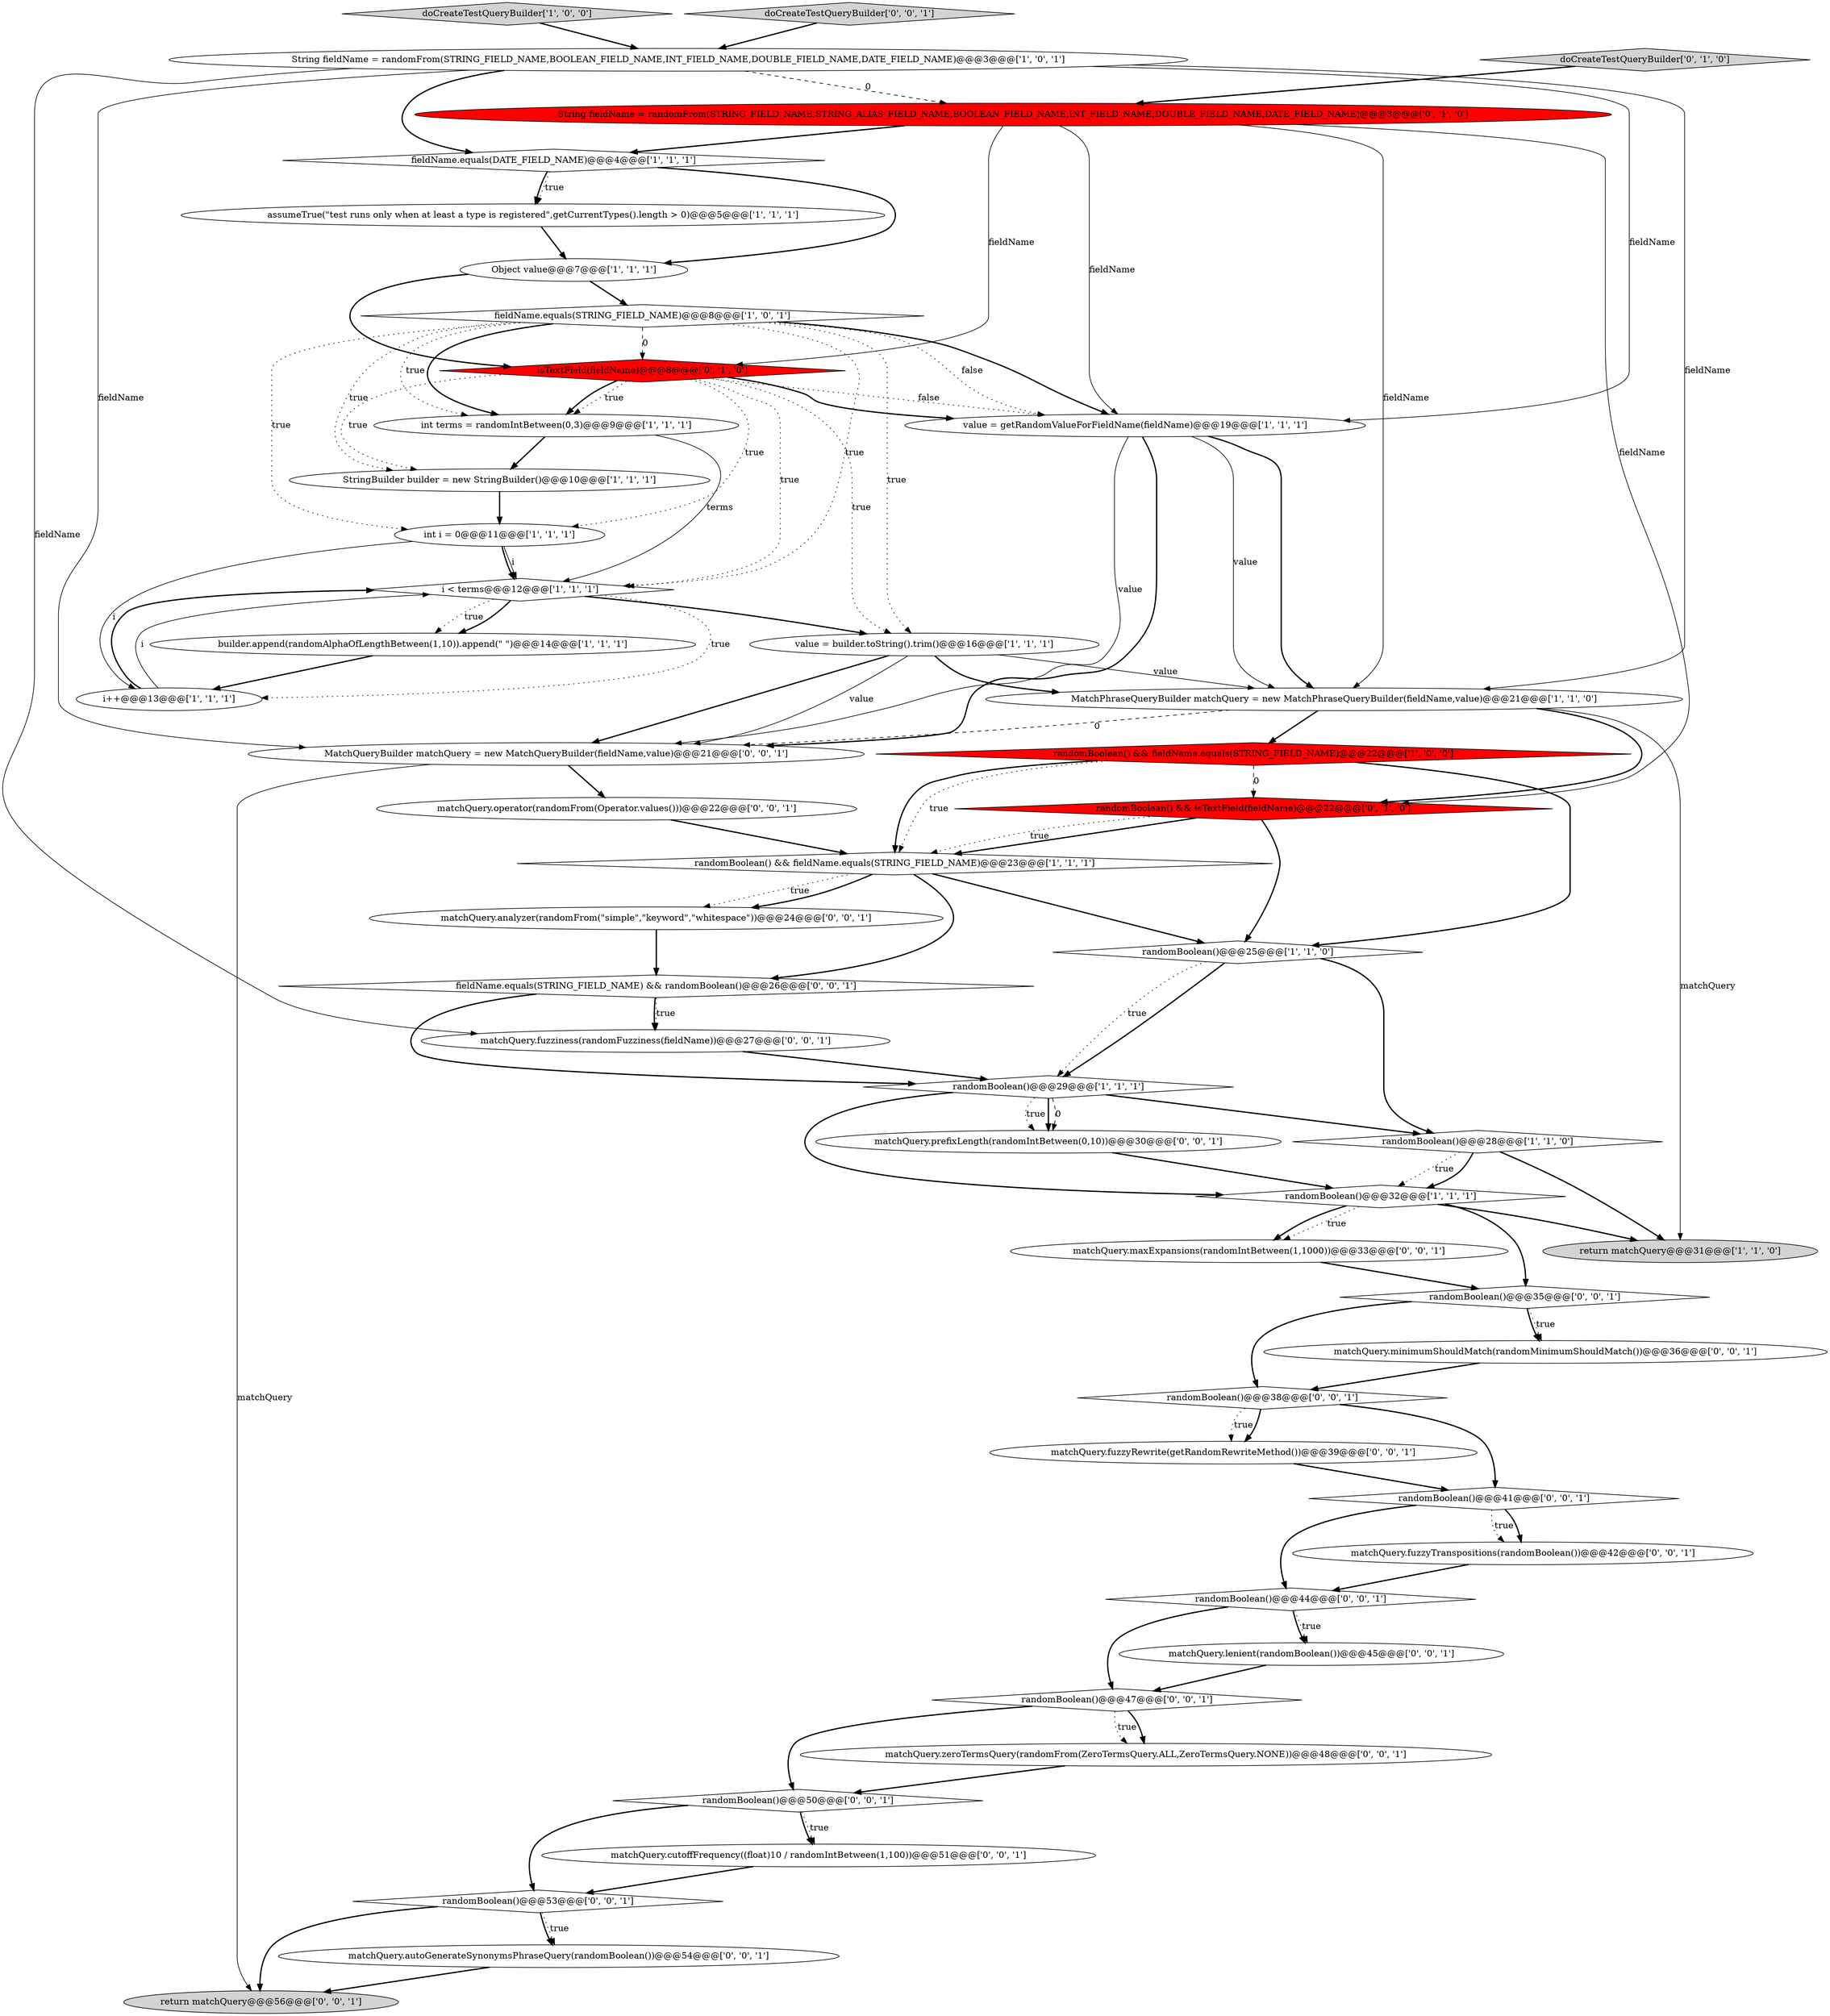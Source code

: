 digraph {
3 [style = filled, label = "String fieldName = randomFrom(STRING_FIELD_NAME,BOOLEAN_FIELD_NAME,INT_FIELD_NAME,DOUBLE_FIELD_NAME,DATE_FIELD_NAME)@@@3@@@['1', '0', '1']", fillcolor = white, shape = ellipse image = "AAA0AAABBB1BBB"];
9 [style = filled, label = "doCreateTestQueryBuilder['1', '0', '0']", fillcolor = lightgray, shape = diamond image = "AAA0AAABBB1BBB"];
13 [style = filled, label = "randomBoolean()@@@28@@@['1', '1', '0']", fillcolor = white, shape = diamond image = "AAA0AAABBB1BBB"];
40 [style = filled, label = "matchQuery.autoGenerateSynonymsPhraseQuery(randomBoolean())@@@54@@@['0', '0', '1']", fillcolor = white, shape = ellipse image = "AAA0AAABBB3BBB"];
21 [style = filled, label = "i < terms@@@12@@@['1', '1', '1']", fillcolor = white, shape = diamond image = "AAA0AAABBB1BBB"];
47 [style = filled, label = "randomBoolean()@@@50@@@['0', '0', '1']", fillcolor = white, shape = diamond image = "AAA0AAABBB3BBB"];
1 [style = filled, label = "assumeTrue(\"test runs only when at least a type is registered\",getCurrentTypes().length > 0)@@@5@@@['1', '1', '1']", fillcolor = white, shape = ellipse image = "AAA0AAABBB1BBB"];
8 [style = filled, label = "randomBoolean()@@@32@@@['1', '1', '1']", fillcolor = white, shape = diamond image = "AAA0AAABBB1BBB"];
26 [style = filled, label = "fieldName.equals(STRING_FIELD_NAME) && randomBoolean()@@@26@@@['0', '0', '1']", fillcolor = white, shape = diamond image = "AAA0AAABBB3BBB"];
44 [style = filled, label = "matchQuery.operator(randomFrom(Operator.values()))@@@22@@@['0', '0', '1']", fillcolor = white, shape = ellipse image = "AAA0AAABBB3BBB"];
6 [style = filled, label = "builder.append(randomAlphaOfLengthBetween(1,10)).append(\" \")@@@14@@@['1', '1', '1']", fillcolor = white, shape = ellipse image = "AAA0AAABBB1BBB"];
18 [style = filled, label = "randomBoolean() && fieldName.equals(STRING_FIELD_NAME)@@@23@@@['1', '1', '1']", fillcolor = white, shape = diamond image = "AAA0AAABBB1BBB"];
32 [style = filled, label = "randomBoolean()@@@53@@@['0', '0', '1']", fillcolor = white, shape = diamond image = "AAA0AAABBB3BBB"];
0 [style = filled, label = "value = builder.toString().trim()@@@16@@@['1', '1', '1']", fillcolor = white, shape = ellipse image = "AAA0AAABBB1BBB"];
43 [style = filled, label = "return matchQuery@@@56@@@['0', '0', '1']", fillcolor = lightgray, shape = ellipse image = "AAA0AAABBB3BBB"];
25 [style = filled, label = "doCreateTestQueryBuilder['0', '1', '0']", fillcolor = lightgray, shape = diamond image = "AAA0AAABBB2BBB"];
15 [style = filled, label = "value = getRandomValueForFieldName(fieldName)@@@19@@@['1', '1', '1']", fillcolor = white, shape = ellipse image = "AAA0AAABBB1BBB"];
10 [style = filled, label = "fieldName.equals(DATE_FIELD_NAME)@@@4@@@['1', '1', '1']", fillcolor = white, shape = diamond image = "AAA0AAABBB1BBB"];
27 [style = filled, label = "matchQuery.fuzzyRewrite(getRandomRewriteMethod())@@@39@@@['0', '0', '1']", fillcolor = white, shape = ellipse image = "AAA0AAABBB3BBB"];
4 [style = filled, label = "randomBoolean() && fieldName.equals(STRING_FIELD_NAME)@@@22@@@['1', '0', '0']", fillcolor = red, shape = diamond image = "AAA1AAABBB1BBB"];
19 [style = filled, label = "int terms = randomIntBetween(0,3)@@@9@@@['1', '1', '1']", fillcolor = white, shape = ellipse image = "AAA0AAABBB1BBB"];
17 [style = filled, label = "MatchPhraseQueryBuilder matchQuery = new MatchPhraseQueryBuilder(fieldName,value)@@@21@@@['1', '1', '0']", fillcolor = white, shape = ellipse image = "AAA0AAABBB1BBB"];
33 [style = filled, label = "randomBoolean()@@@38@@@['0', '0', '1']", fillcolor = white, shape = diamond image = "AAA0AAABBB3BBB"];
45 [style = filled, label = "matchQuery.prefixLength(randomIntBetween(0,10))@@@30@@@['0', '0', '1']", fillcolor = white, shape = ellipse image = "AAA0AAABBB3BBB"];
20 [style = filled, label = "randomBoolean()@@@29@@@['1', '1', '1']", fillcolor = white, shape = diamond image = "AAA0AAABBB1BBB"];
39 [style = filled, label = "randomBoolean()@@@35@@@['0', '0', '1']", fillcolor = white, shape = diamond image = "AAA0AAABBB3BBB"];
24 [style = filled, label = "randomBoolean() && isTextField(fieldName)@@@22@@@['0', '1', '0']", fillcolor = red, shape = diamond image = "AAA1AAABBB2BBB"];
31 [style = filled, label = "MatchQueryBuilder matchQuery = new MatchQueryBuilder(fieldName,value)@@@21@@@['0', '0', '1']", fillcolor = white, shape = ellipse image = "AAA0AAABBB3BBB"];
36 [style = filled, label = "matchQuery.fuzziness(randomFuzziness(fieldName))@@@27@@@['0', '0', '1']", fillcolor = white, shape = ellipse image = "AAA0AAABBB3BBB"];
5 [style = filled, label = "i++@@@13@@@['1', '1', '1']", fillcolor = white, shape = ellipse image = "AAA0AAABBB1BBB"];
11 [style = filled, label = "randomBoolean()@@@25@@@['1', '1', '0']", fillcolor = white, shape = diamond image = "AAA0AAABBB1BBB"];
29 [style = filled, label = "matchQuery.minimumShouldMatch(randomMinimumShouldMatch())@@@36@@@['0', '0', '1']", fillcolor = white, shape = ellipse image = "AAA0AAABBB3BBB"];
38 [style = filled, label = "matchQuery.zeroTermsQuery(randomFrom(ZeroTermsQuery.ALL,ZeroTermsQuery.NONE))@@@48@@@['0', '0', '1']", fillcolor = white, shape = ellipse image = "AAA0AAABBB3BBB"];
14 [style = filled, label = "int i = 0@@@11@@@['1', '1', '1']", fillcolor = white, shape = ellipse image = "AAA0AAABBB1BBB"];
41 [style = filled, label = "matchQuery.analyzer(randomFrom(\"simple\",\"keyword\",\"whitespace\"))@@@24@@@['0', '0', '1']", fillcolor = white, shape = ellipse image = "AAA0AAABBB3BBB"];
35 [style = filled, label = "matchQuery.cutoffFrequency((float)10 / randomIntBetween(1,100))@@@51@@@['0', '0', '1']", fillcolor = white, shape = ellipse image = "AAA0AAABBB3BBB"];
30 [style = filled, label = "randomBoolean()@@@44@@@['0', '0', '1']", fillcolor = white, shape = diamond image = "AAA0AAABBB3BBB"];
48 [style = filled, label = "matchQuery.maxExpansions(randomIntBetween(1,1000))@@@33@@@['0', '0', '1']", fillcolor = white, shape = ellipse image = "AAA0AAABBB3BBB"];
2 [style = filled, label = "StringBuilder builder = new StringBuilder()@@@10@@@['1', '1', '1']", fillcolor = white, shape = ellipse image = "AAA0AAABBB1BBB"];
37 [style = filled, label = "randomBoolean()@@@47@@@['0', '0', '1']", fillcolor = white, shape = diamond image = "AAA0AAABBB3BBB"];
22 [style = filled, label = "isTextField(fieldName)@@@8@@@['0', '1', '0']", fillcolor = red, shape = diamond image = "AAA1AAABBB2BBB"];
16 [style = filled, label = "Object value@@@7@@@['1', '1', '1']", fillcolor = white, shape = ellipse image = "AAA0AAABBB1BBB"];
42 [style = filled, label = "doCreateTestQueryBuilder['0', '0', '1']", fillcolor = lightgray, shape = diamond image = "AAA0AAABBB3BBB"];
46 [style = filled, label = "matchQuery.lenient(randomBoolean())@@@45@@@['0', '0', '1']", fillcolor = white, shape = ellipse image = "AAA0AAABBB3BBB"];
23 [style = filled, label = "String fieldName = randomFrom(STRING_FIELD_NAME,STRING_ALIAS_FIELD_NAME,BOOLEAN_FIELD_NAME,INT_FIELD_NAME,DOUBLE_FIELD_NAME,DATE_FIELD_NAME)@@@3@@@['0', '1', '0']", fillcolor = red, shape = ellipse image = "AAA1AAABBB2BBB"];
7 [style = filled, label = "fieldName.equals(STRING_FIELD_NAME)@@@8@@@['1', '0', '1']", fillcolor = white, shape = diamond image = "AAA0AAABBB1BBB"];
28 [style = filled, label = "matchQuery.fuzzyTranspositions(randomBoolean())@@@42@@@['0', '0', '1']", fillcolor = white, shape = ellipse image = "AAA0AAABBB3BBB"];
34 [style = filled, label = "randomBoolean()@@@41@@@['0', '0', '1']", fillcolor = white, shape = diamond image = "AAA0AAABBB3BBB"];
12 [style = filled, label = "return matchQuery@@@31@@@['1', '1', '0']", fillcolor = lightgray, shape = ellipse image = "AAA0AAABBB1BBB"];
14->5 [style = solid, label="i"];
4->18 [style = dotted, label="true"];
8->48 [style = dotted, label="true"];
22->15 [style = bold, label=""];
16->7 [style = bold, label=""];
3->17 [style = solid, label="fieldName"];
36->20 [style = bold, label=""];
48->39 [style = bold, label=""];
22->14 [style = dotted, label="true"];
37->38 [style = dotted, label="true"];
15->17 [style = bold, label=""];
0->31 [style = solid, label="value"];
24->11 [style = bold, label=""];
30->46 [style = bold, label=""];
37->38 [style = bold, label=""];
2->14 [style = bold, label=""];
11->13 [style = bold, label=""];
30->46 [style = dotted, label="true"];
42->3 [style = bold, label=""];
44->18 [style = bold, label=""];
10->1 [style = dotted, label="true"];
8->39 [style = bold, label=""];
33->27 [style = dotted, label="true"];
26->36 [style = dotted, label="true"];
20->45 [style = bold, label=""];
39->29 [style = bold, label=""];
21->5 [style = dotted, label="true"];
31->43 [style = solid, label="matchQuery"];
34->28 [style = dotted, label="true"];
22->19 [style = dotted, label="true"];
21->0 [style = bold, label=""];
28->30 [style = bold, label=""];
0->17 [style = bold, label=""];
22->0 [style = dotted, label="true"];
18->11 [style = bold, label=""];
3->31 [style = solid, label="fieldName"];
4->18 [style = bold, label=""];
19->2 [style = bold, label=""];
24->18 [style = bold, label=""];
33->27 [style = bold, label=""];
46->37 [style = bold, label=""];
39->29 [style = dotted, label="true"];
5->21 [style = bold, label=""];
3->10 [style = bold, label=""];
20->8 [style = bold, label=""];
13->12 [style = bold, label=""];
15->31 [style = bold, label=""];
1->16 [style = bold, label=""];
23->10 [style = bold, label=""];
38->47 [style = bold, label=""];
14->21 [style = solid, label="i"];
0->17 [style = solid, label="value"];
18->41 [style = dotted, label="true"];
22->15 [style = dotted, label="false"];
18->41 [style = bold, label=""];
4->24 [style = dashed, label="0"];
15->31 [style = solid, label="value"];
10->1 [style = bold, label=""];
7->21 [style = dotted, label="true"];
7->15 [style = dotted, label="false"];
7->22 [style = dashed, label="0"];
14->21 [style = bold, label=""];
26->20 [style = bold, label=""];
24->18 [style = dotted, label="true"];
0->31 [style = bold, label=""];
37->47 [style = bold, label=""];
21->6 [style = dotted, label="true"];
22->21 [style = dotted, label="true"];
7->2 [style = dotted, label="true"];
20->13 [style = bold, label=""];
22->19 [style = bold, label=""];
18->26 [style = bold, label=""];
35->32 [style = bold, label=""];
3->15 [style = solid, label="fieldName"];
7->0 [style = dotted, label="true"];
39->33 [style = bold, label=""];
23->17 [style = solid, label="fieldName"];
34->28 [style = bold, label=""];
3->23 [style = dashed, label="0"];
11->20 [style = dotted, label="true"];
6->5 [style = bold, label=""];
15->17 [style = solid, label="value"];
27->34 [style = bold, label=""];
47->32 [style = bold, label=""];
10->16 [style = bold, label=""];
31->44 [style = bold, label=""];
13->8 [style = dotted, label="true"];
32->40 [style = bold, label=""];
45->8 [style = bold, label=""];
3->36 [style = solid, label="fieldName"];
9->3 [style = bold, label=""];
7->15 [style = bold, label=""];
40->43 [style = bold, label=""];
23->22 [style = solid, label="fieldName"];
17->12 [style = solid, label="matchQuery"];
7->19 [style = bold, label=""];
8->12 [style = bold, label=""];
17->4 [style = bold, label=""];
11->20 [style = bold, label=""];
21->6 [style = bold, label=""];
7->19 [style = dotted, label="true"];
25->23 [style = bold, label=""];
23->15 [style = solid, label="fieldName"];
20->45 [style = dashed, label="0"];
26->36 [style = bold, label=""];
5->21 [style = solid, label="i"];
19->21 [style = solid, label="terms"];
30->37 [style = bold, label=""];
32->43 [style = bold, label=""];
32->40 [style = dotted, label="true"];
16->22 [style = bold, label=""];
20->45 [style = dotted, label="true"];
47->35 [style = bold, label=""];
17->31 [style = dashed, label="0"];
34->30 [style = bold, label=""];
22->2 [style = dotted, label="true"];
8->48 [style = bold, label=""];
17->24 [style = bold, label=""];
29->33 [style = bold, label=""];
47->35 [style = dotted, label="true"];
23->24 [style = solid, label="fieldName"];
41->26 [style = bold, label=""];
13->8 [style = bold, label=""];
4->11 [style = bold, label=""];
33->34 [style = bold, label=""];
7->14 [style = dotted, label="true"];
}
